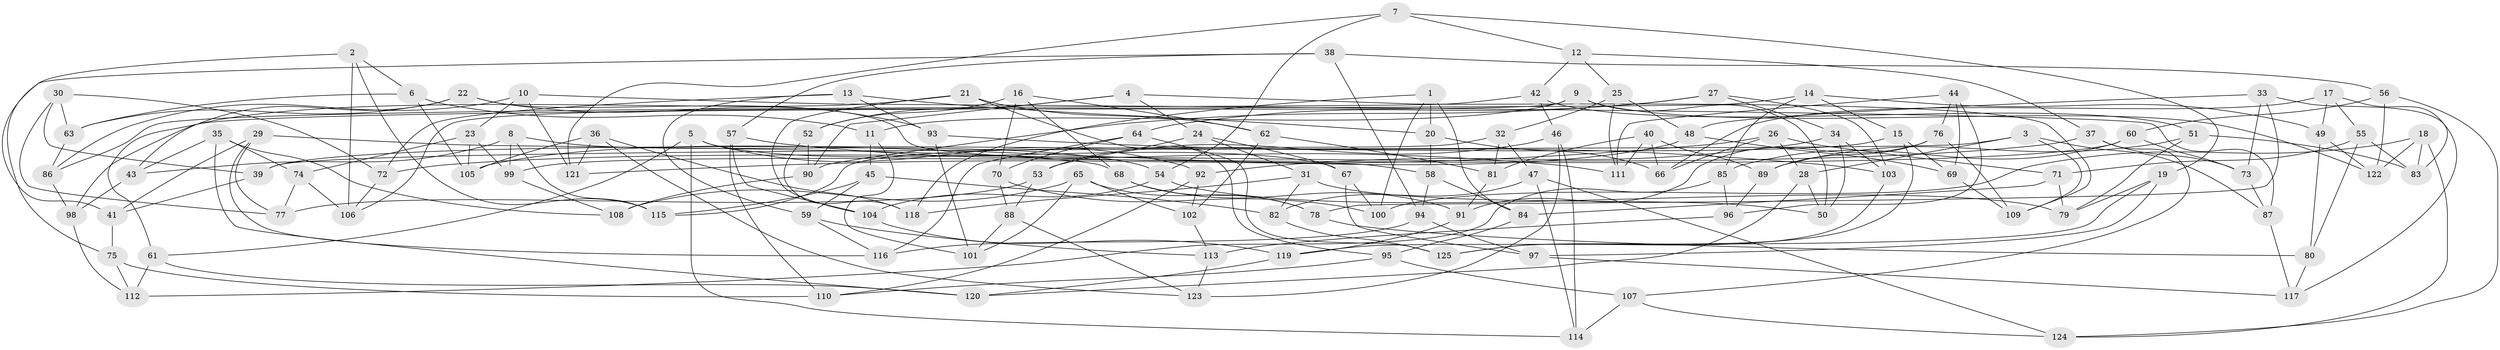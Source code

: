// coarse degree distribution, {4: 0.43209876543209874, 6: 0.4691358024691358, 5: 0.07407407407407407, 3: 0.024691358024691357}
// Generated by graph-tools (version 1.1) at 2025/24/03/03/25 07:24:23]
// undirected, 125 vertices, 250 edges
graph export_dot {
graph [start="1"]
  node [color=gray90,style=filled];
  1;
  2;
  3;
  4;
  5;
  6;
  7;
  8;
  9;
  10;
  11;
  12;
  13;
  14;
  15;
  16;
  17;
  18;
  19;
  20;
  21;
  22;
  23;
  24;
  25;
  26;
  27;
  28;
  29;
  30;
  31;
  32;
  33;
  34;
  35;
  36;
  37;
  38;
  39;
  40;
  41;
  42;
  43;
  44;
  45;
  46;
  47;
  48;
  49;
  50;
  51;
  52;
  53;
  54;
  55;
  56;
  57;
  58;
  59;
  60;
  61;
  62;
  63;
  64;
  65;
  66;
  67;
  68;
  69;
  70;
  71;
  72;
  73;
  74;
  75;
  76;
  77;
  78;
  79;
  80;
  81;
  82;
  83;
  84;
  85;
  86;
  87;
  88;
  89;
  90;
  91;
  92;
  93;
  94;
  95;
  96;
  97;
  98;
  99;
  100;
  101;
  102;
  103;
  104;
  105;
  106;
  107;
  108;
  109;
  110;
  111;
  112;
  113;
  114;
  115;
  116;
  117;
  118;
  119;
  120;
  121;
  122;
  123;
  124;
  125;
  1 -- 100;
  1 -- 20;
  1 -- 118;
  1 -- 84;
  2 -- 106;
  2 -- 41;
  2 -- 115;
  2 -- 6;
  3 -- 28;
  3 -- 109;
  3 -- 87;
  3 -- 39;
  4 -- 109;
  4 -- 24;
  4 -- 90;
  4 -- 52;
  5 -- 114;
  5 -- 67;
  5 -- 92;
  5 -- 61;
  6 -- 63;
  6 -- 105;
  6 -- 11;
  7 -- 121;
  7 -- 12;
  7 -- 54;
  7 -- 19;
  8 -- 115;
  8 -- 99;
  8 -- 54;
  8 -- 43;
  9 -- 50;
  9 -- 122;
  9 -- 11;
  9 -- 106;
  10 -- 87;
  10 -- 86;
  10 -- 23;
  10 -- 121;
  11 -- 45;
  11 -- 101;
  12 -- 37;
  12 -- 42;
  12 -- 25;
  13 -- 59;
  13 -- 72;
  13 -- 93;
  13 -- 20;
  14 -- 98;
  14 -- 85;
  14 -- 49;
  14 -- 15;
  15 -- 69;
  15 -- 39;
  15 -- 125;
  16 -- 52;
  16 -- 70;
  16 -- 62;
  16 -- 68;
  17 -- 66;
  17 -- 49;
  17 -- 55;
  17 -- 83;
  18 -- 122;
  18 -- 100;
  18 -- 124;
  18 -- 83;
  19 -- 97;
  19 -- 119;
  19 -- 79;
  20 -- 66;
  20 -- 58;
  21 -- 104;
  21 -- 95;
  21 -- 61;
  21 -- 62;
  22 -- 58;
  22 -- 43;
  22 -- 93;
  22 -- 63;
  23 -- 105;
  23 -- 99;
  23 -- 74;
  24 -- 31;
  24 -- 67;
  24 -- 53;
  25 -- 48;
  25 -- 111;
  25 -- 32;
  26 -- 121;
  26 -- 66;
  26 -- 71;
  26 -- 28;
  27 -- 64;
  27 -- 103;
  27 -- 90;
  27 -- 34;
  28 -- 120;
  28 -- 50;
  29 -- 68;
  29 -- 77;
  29 -- 116;
  29 -- 41;
  30 -- 39;
  30 -- 72;
  30 -- 77;
  30 -- 63;
  31 -- 50;
  31 -- 118;
  31 -- 82;
  32 -- 47;
  32 -- 81;
  32 -- 115;
  33 -- 48;
  33 -- 78;
  33 -- 117;
  33 -- 73;
  34 -- 50;
  34 -- 92;
  34 -- 103;
  35 -- 74;
  35 -- 43;
  35 -- 108;
  35 -- 120;
  36 -- 105;
  36 -- 123;
  36 -- 118;
  36 -- 121;
  37 -- 107;
  37 -- 72;
  37 -- 73;
  38 -- 56;
  38 -- 75;
  38 -- 57;
  38 -- 94;
  39 -- 41;
  40 -- 66;
  40 -- 89;
  40 -- 111;
  40 -- 81;
  41 -- 75;
  42 -- 46;
  42 -- 51;
  42 -- 86;
  43 -- 98;
  44 -- 76;
  44 -- 96;
  44 -- 69;
  44 -- 111;
  45 -- 59;
  45 -- 115;
  45 -- 82;
  46 -- 114;
  46 -- 53;
  46 -- 123;
  47 -- 82;
  47 -- 114;
  47 -- 124;
  48 -- 105;
  48 -- 69;
  49 -- 122;
  49 -- 80;
  51 -- 89;
  51 -- 79;
  51 -- 83;
  52 -- 118;
  52 -- 90;
  53 -- 88;
  53 -- 77;
  54 -- 104;
  54 -- 79;
  55 -- 80;
  55 -- 83;
  55 -- 71;
  56 -- 124;
  56 -- 60;
  56 -- 122;
  57 -- 104;
  57 -- 111;
  57 -- 110;
  58 -- 84;
  58 -- 94;
  59 -- 116;
  59 -- 113;
  60 -- 73;
  60 -- 85;
  60 -- 99;
  61 -- 112;
  61 -- 120;
  62 -- 81;
  62 -- 102;
  63 -- 86;
  64 -- 116;
  64 -- 125;
  64 -- 70;
  65 -- 102;
  65 -- 108;
  65 -- 101;
  65 -- 78;
  67 -- 97;
  67 -- 100;
  68 -- 91;
  68 -- 78;
  69 -- 109;
  70 -- 88;
  70 -- 100;
  71 -- 84;
  71 -- 79;
  72 -- 106;
  73 -- 87;
  74 -- 106;
  74 -- 77;
  75 -- 110;
  75 -- 112;
  76 -- 109;
  76 -- 89;
  76 -- 91;
  78 -- 80;
  80 -- 117;
  81 -- 91;
  82 -- 125;
  84 -- 95;
  85 -- 112;
  85 -- 96;
  86 -- 98;
  87 -- 117;
  88 -- 123;
  88 -- 101;
  89 -- 96;
  90 -- 108;
  91 -- 119;
  92 -- 102;
  92 -- 110;
  93 -- 101;
  93 -- 103;
  94 -- 116;
  94 -- 97;
  95 -- 110;
  95 -- 107;
  96 -- 113;
  97 -- 117;
  98 -- 112;
  99 -- 108;
  102 -- 113;
  103 -- 125;
  104 -- 119;
  107 -- 114;
  107 -- 124;
  113 -- 123;
  119 -- 120;
}
